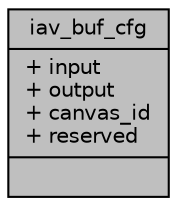 digraph "iav_buf_cfg"
{
 // INTERACTIVE_SVG=YES
 // LATEX_PDF_SIZE
  bgcolor="transparent";
  edge [fontname="Helvetica",fontsize="10",labelfontname="Helvetica",labelfontsize="10"];
  node [fontname="Helvetica",fontsize="10",shape=record];
  Node1 [label="{iav_buf_cfg\n|+ input\l+ output\l+ canvas_id\l+ reserved\l|}",height=0.2,width=0.4,color="black", fillcolor="grey75", style="filled", fontcolor="black",tooltip=" "];
}
